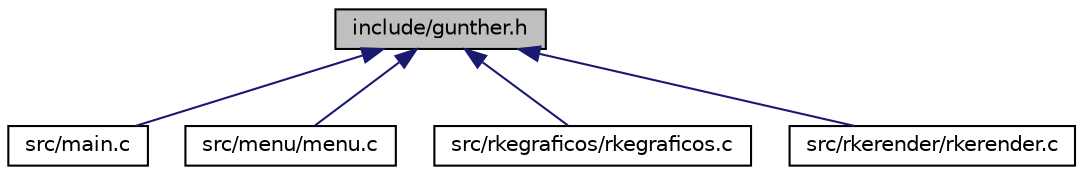 digraph G
{
  edge [fontname="Helvetica",fontsize="10",labelfontname="Helvetica",labelfontsize="10"];
  node [fontname="Helvetica",fontsize="10",shape=record];
  Node1 [label="include/gunther.h",height=0.2,width=0.4,color="black", fillcolor="grey75", style="filled" fontcolor="black"];
  Node1 -> Node2 [dir="back",color="midnightblue",fontsize="10",style="solid",fontname="Helvetica"];
  Node2 [label="src/main.c",height=0.2,width=0.4,color="black", fillcolor="white", style="filled",URL="$main_8c.html",tooltip="Ponto de entrada do jogo."];
  Node1 -> Node3 [dir="back",color="midnightblue",fontsize="10",style="solid",fontname="Helvetica"];
  Node3 [label="src/menu/menu.c",height=0.2,width=0.4,color="black", fillcolor="white", style="filled",URL="$menu_8c.html",tooltip="Implementação do menu principal."];
  Node1 -> Node4 [dir="back",color="midnightblue",fontsize="10",style="solid",fontname="Helvetica"];
  Node4 [label="src/rkegraficos/rkegraficos.c",height=0.2,width=0.4,color="black", fillcolor="white", style="filled",URL="$rkegraficos_8c.html",tooltip="Utilitários gráficos."];
  Node1 -> Node5 [dir="back",color="midnightblue",fontsize="10",style="solid",fontname="Helvetica"];
  Node5 [label="src/rkerender/rkerender.c",height=0.2,width=0.4,color="black", fillcolor="white", style="filled",URL="$rkerender_8c.html",tooltip="Renderizador de fases."];
}
